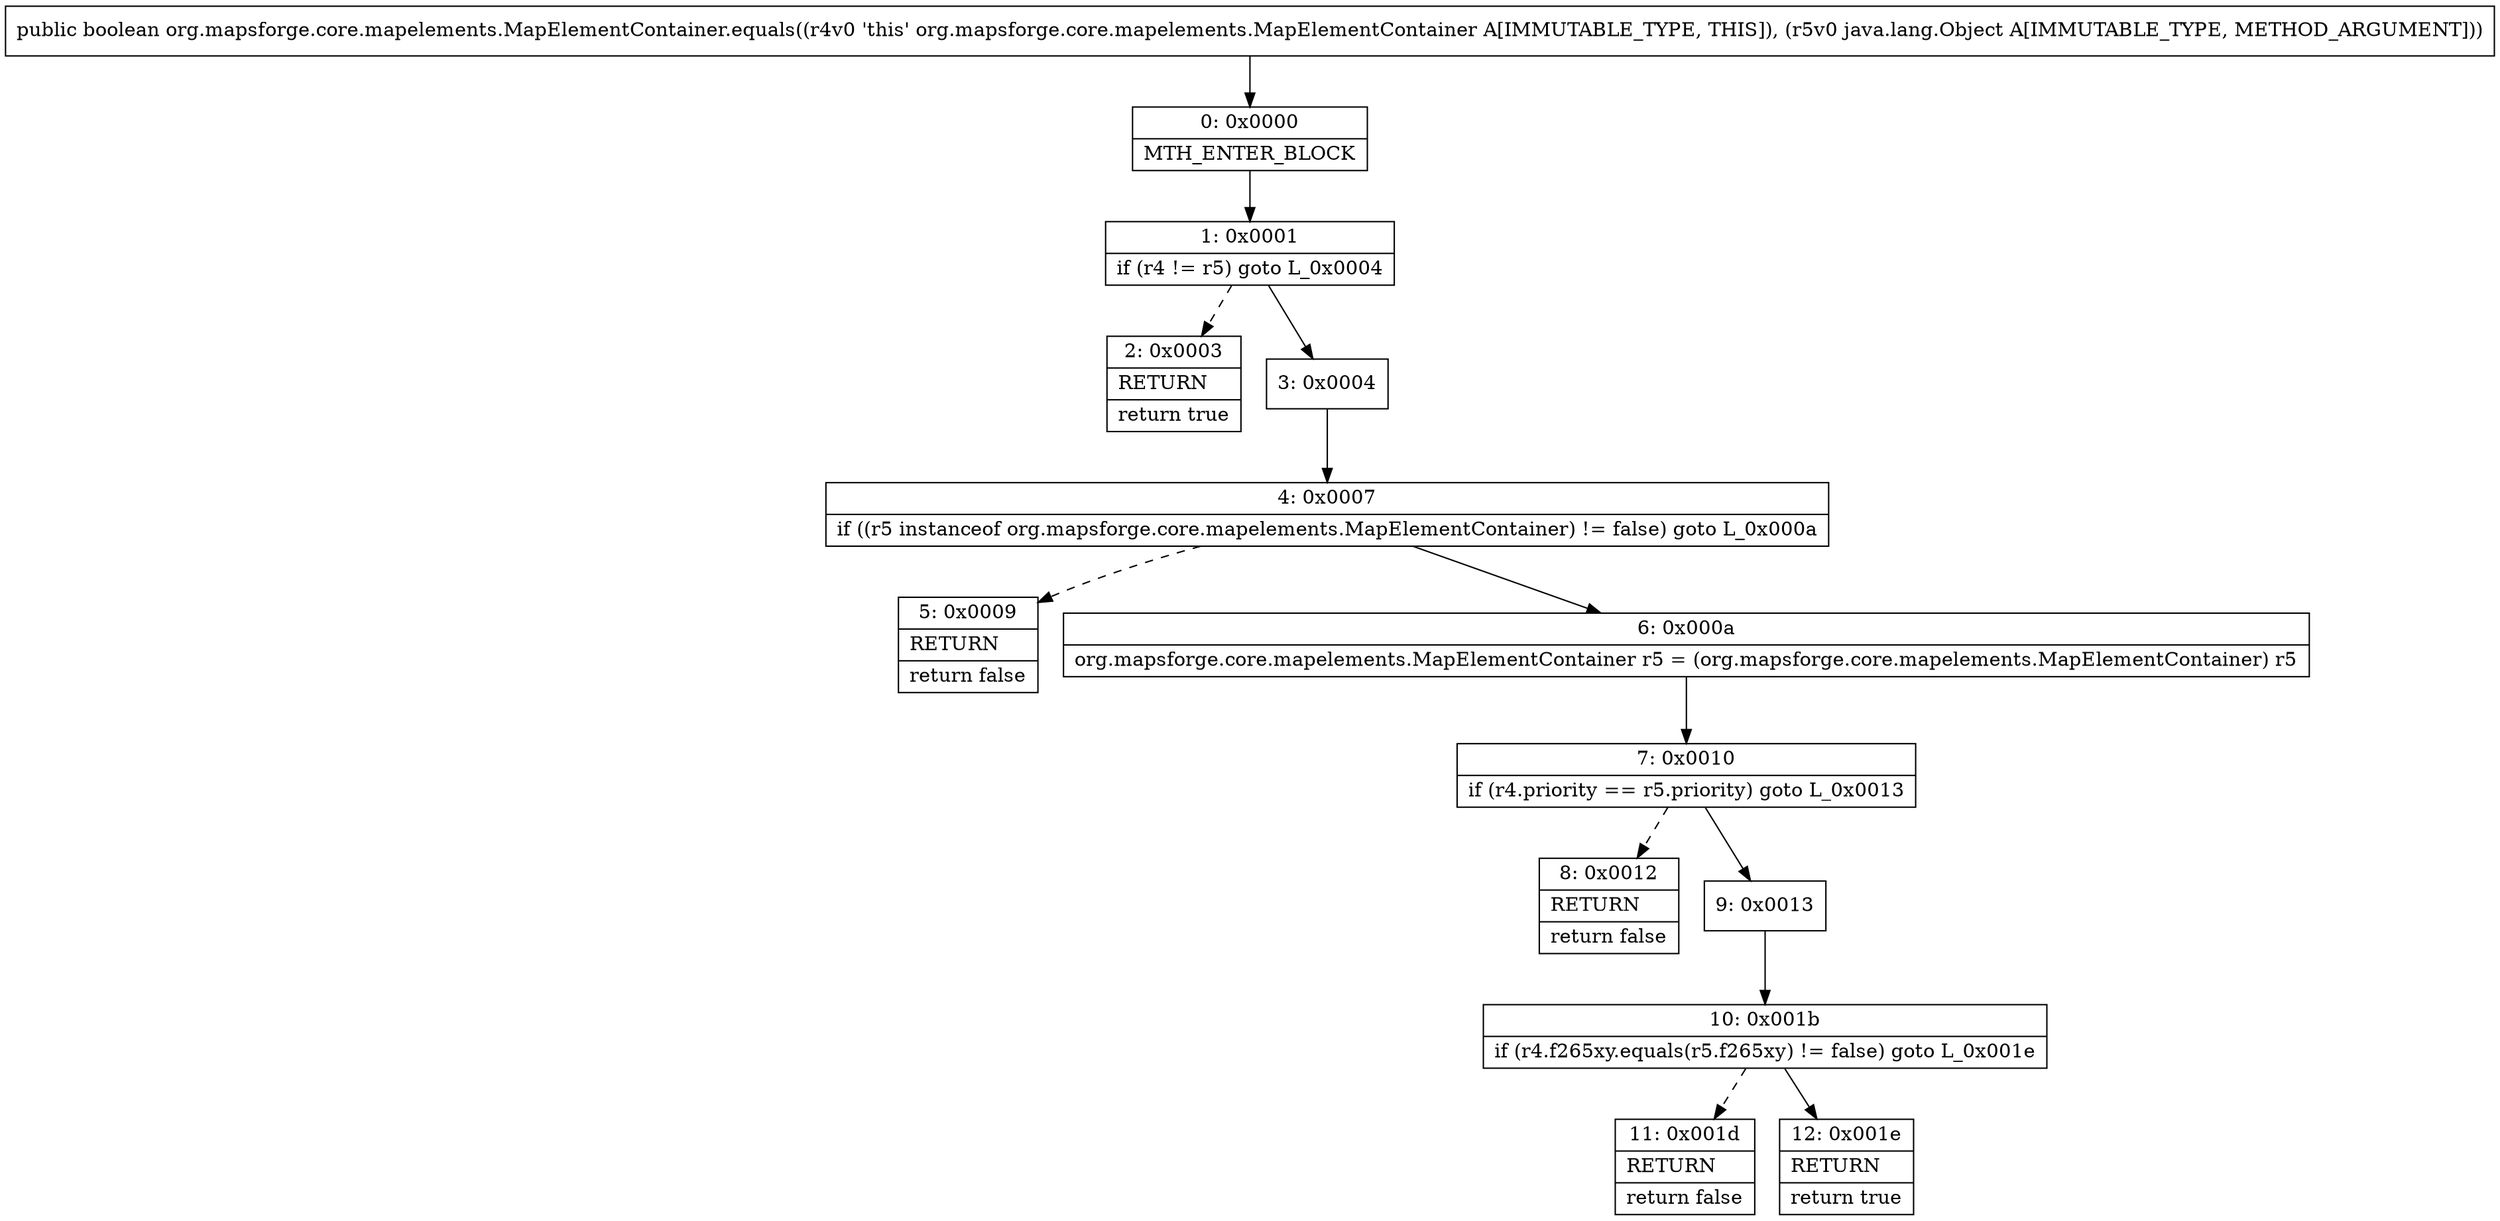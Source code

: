 digraph "CFG fororg.mapsforge.core.mapelements.MapElementContainer.equals(Ljava\/lang\/Object;)Z" {
Node_0 [shape=record,label="{0\:\ 0x0000|MTH_ENTER_BLOCK\l}"];
Node_1 [shape=record,label="{1\:\ 0x0001|if (r4 != r5) goto L_0x0004\l}"];
Node_2 [shape=record,label="{2\:\ 0x0003|RETURN\l|return true\l}"];
Node_3 [shape=record,label="{3\:\ 0x0004}"];
Node_4 [shape=record,label="{4\:\ 0x0007|if ((r5 instanceof org.mapsforge.core.mapelements.MapElementContainer) != false) goto L_0x000a\l}"];
Node_5 [shape=record,label="{5\:\ 0x0009|RETURN\l|return false\l}"];
Node_6 [shape=record,label="{6\:\ 0x000a|org.mapsforge.core.mapelements.MapElementContainer r5 = (org.mapsforge.core.mapelements.MapElementContainer) r5\l}"];
Node_7 [shape=record,label="{7\:\ 0x0010|if (r4.priority == r5.priority) goto L_0x0013\l}"];
Node_8 [shape=record,label="{8\:\ 0x0012|RETURN\l|return false\l}"];
Node_9 [shape=record,label="{9\:\ 0x0013}"];
Node_10 [shape=record,label="{10\:\ 0x001b|if (r4.f265xy.equals(r5.f265xy) != false) goto L_0x001e\l}"];
Node_11 [shape=record,label="{11\:\ 0x001d|RETURN\l|return false\l}"];
Node_12 [shape=record,label="{12\:\ 0x001e|RETURN\l|return true\l}"];
MethodNode[shape=record,label="{public boolean org.mapsforge.core.mapelements.MapElementContainer.equals((r4v0 'this' org.mapsforge.core.mapelements.MapElementContainer A[IMMUTABLE_TYPE, THIS]), (r5v0 java.lang.Object A[IMMUTABLE_TYPE, METHOD_ARGUMENT])) }"];
MethodNode -> Node_0;
Node_0 -> Node_1;
Node_1 -> Node_2[style=dashed];
Node_1 -> Node_3;
Node_3 -> Node_4;
Node_4 -> Node_5[style=dashed];
Node_4 -> Node_6;
Node_6 -> Node_7;
Node_7 -> Node_8[style=dashed];
Node_7 -> Node_9;
Node_9 -> Node_10;
Node_10 -> Node_11[style=dashed];
Node_10 -> Node_12;
}

